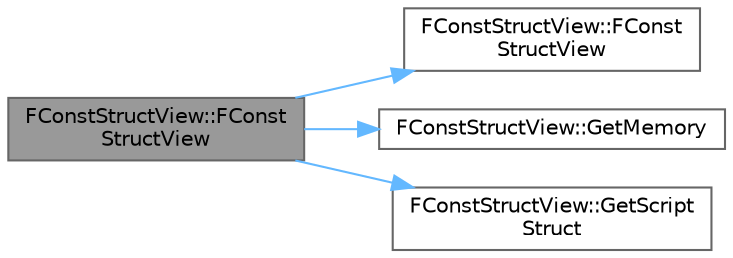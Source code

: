 digraph "FConstStructView::FConstStructView"
{
 // INTERACTIVE_SVG=YES
 // LATEX_PDF_SIZE
  bgcolor="transparent";
  edge [fontname=Helvetica,fontsize=10,labelfontname=Helvetica,labelfontsize=10];
  node [fontname=Helvetica,fontsize=10,shape=box,height=0.2,width=0.4];
  rankdir="LR";
  Node1 [id="Node000001",label="FConstStructView::FConst\lStructView",height=0.2,width=0.4,color="gray40", fillcolor="grey60", style="filled", fontcolor="black",tooltip=" "];
  Node1 -> Node2 [id="edge1_Node000001_Node000002",color="steelblue1",style="solid",tooltip=" "];
  Node2 [id="Node000002",label="FConstStructView::FConst\lStructView",height=0.2,width=0.4,color="grey40", fillcolor="white", style="filled",URL="$de/d57/structFConstStructView.html#affc1ac86299b54fdb2cf5c85ddc8c511",tooltip=" "];
  Node1 -> Node3 [id="edge2_Node000001_Node000003",color="steelblue1",style="solid",tooltip=" "];
  Node3 [id="Node000003",label="FConstStructView::GetMemory",height=0.2,width=0.4,color="grey40", fillcolor="white", style="filled",URL="$de/d57/structFConstStructView.html#aaace6ae60032fa40741e5a47d84d1562",tooltip="Returns const pointer to struct memory."];
  Node1 -> Node4 [id="edge3_Node000001_Node000004",color="steelblue1",style="solid",tooltip=" "];
  Node4 [id="Node000004",label="FConstStructView::GetScript\lStruct",height=0.2,width=0.4,color="grey40", fillcolor="white", style="filled",URL="$de/d57/structFConstStructView.html#a8b5104b9154dbaa05fd645aa2a9e6377",tooltip="Returns struct type."];
}
